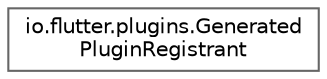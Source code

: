 digraph "Graphical Class Hierarchy"
{
 // LATEX_PDF_SIZE
  bgcolor="transparent";
  edge [fontname=Helvetica,fontsize=10,labelfontname=Helvetica,labelfontsize=10];
  node [fontname=Helvetica,fontsize=10,shape=box,height=0.2,width=0.4];
  rankdir="LR";
  Node0 [id="Node000000",label="io.flutter.plugins.Generated\lPluginRegistrant",height=0.2,width=0.4,color="grey40", fillcolor="white", style="filled",URL="$classio_1_1flutter_1_1plugins_1_1_generated_plugin_registrant.html",tooltip=" "];
}
